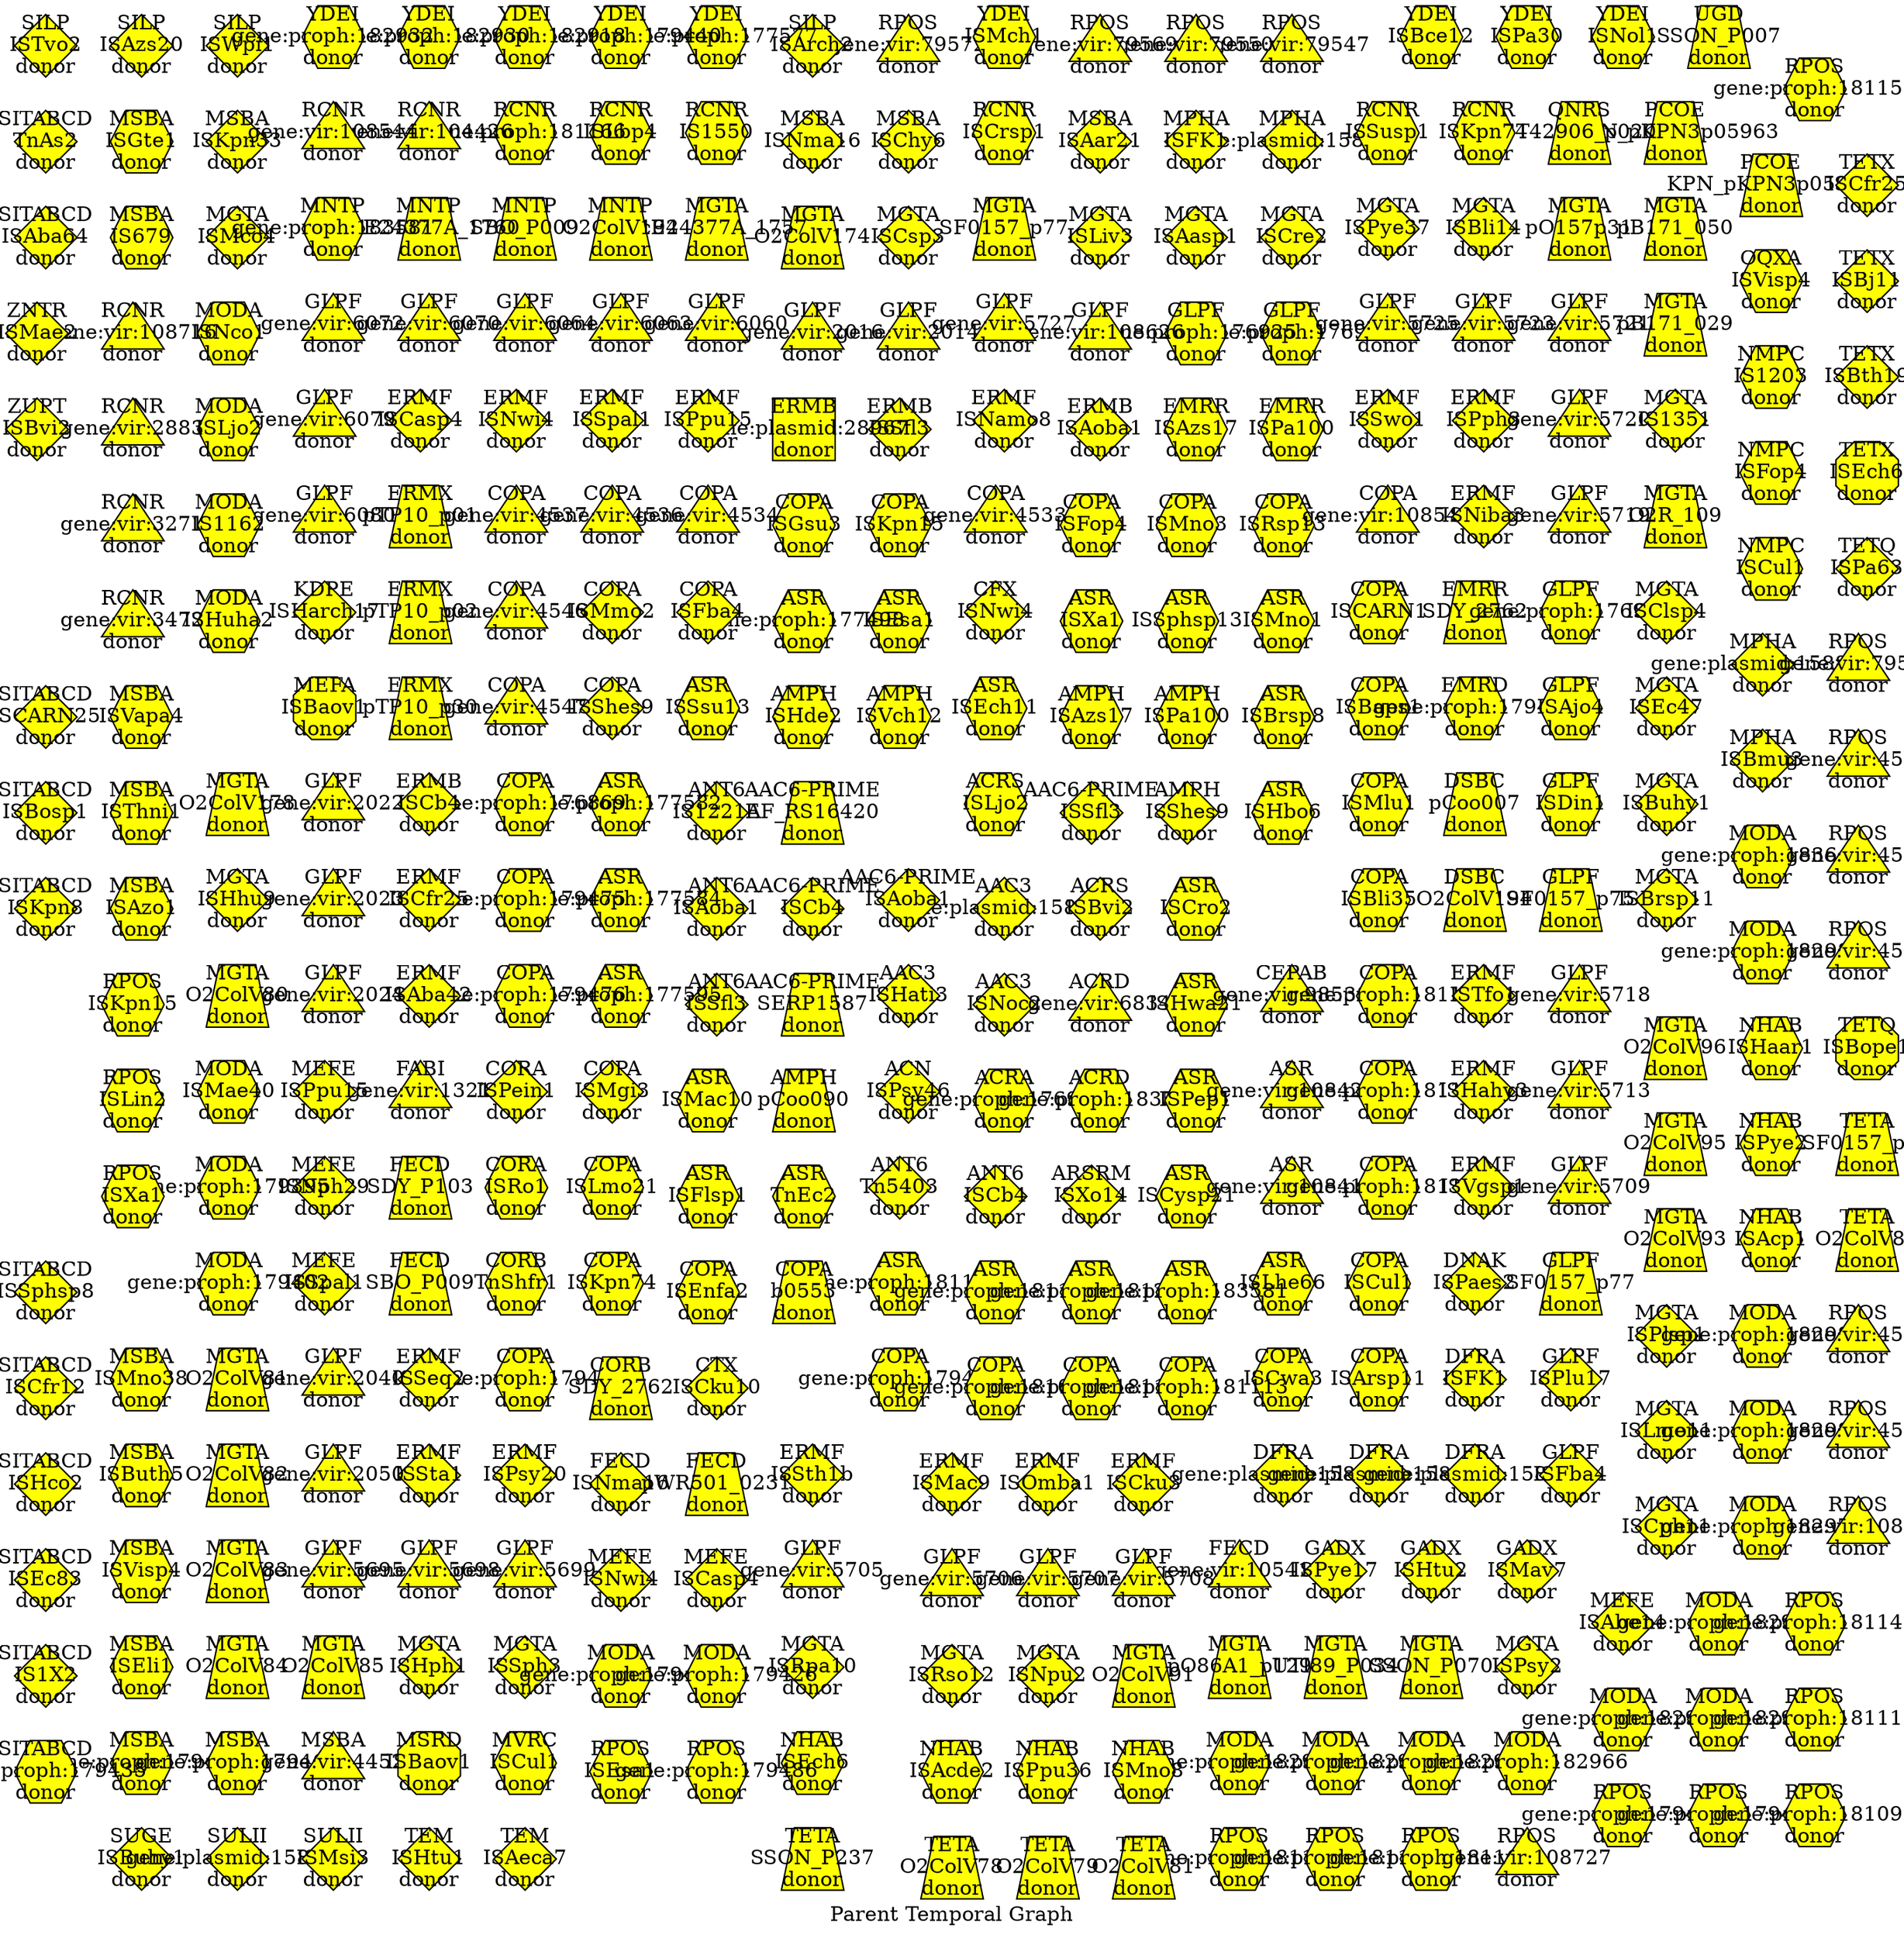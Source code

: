 digraph ParentTemporalGraph {
  rankdir=LR;
  graph [nodesep=2.0, ranksep=2.0, overlap=false];
  edge [splines=true, minlen=2, arrowsize=0.6, penwidth=2];
  label="Parent Temporal Graph";
  layout=sfdp;
  node [style=filled];
  "Parent_1" [label="AAC3
ISHati3
donor", shape=diamond, fixedsize=true, width=0.6, height=0.6, fillcolor="yellow"];
  "Parent_2" [label="AAC3
ISNoc2
donor", shape=diamond, fixedsize=true, width=0.6, height=0.6, fillcolor="yellow"];
  "Parent_3" [label="AAC3
gene:plasmid:158830
donor", shape=diamond, fixedsize=true, width=0.6, height=0.6, fillcolor="yellow"];
  "Parent_4" [label="AAC6-PRIME
ISAoba1
donor", shape=diamond, fixedsize=true, width=0.6, height=0.6, fillcolor="yellow"];
  "Parent_5" [label="AAC6-PRIME
ISSfl3
donor", shape=diamond, fixedsize=true, width=0.6, height=0.6, fillcolor="yellow"];
  "Parent_6" [label="AAC6-PRIME
EF_RS16420
donor", shape=trapezium, fixedsize=true, width=0.6, height=0.6, fillcolor="yellow"];
  "Parent_7" [label="AAC6-PRIME
ISCb4
donor", shape=diamond, fixedsize=true, width=0.6, height=0.6, fillcolor="yellow"];
  "Parent_8" [label="AAC6-PRIME
SERP1587
donor", shape=trapezium, fixedsize=true, width=0.6, height=0.6, fillcolor="yellow"];
  "Parent_9" [label="ACN
ISPsy46
donor", shape=diamond, fixedsize=true, width=0.6, height=0.6, fillcolor="yellow"];
  "Parent_10" [label="ACRA
gene:proph:176924
donor", shape=hexagon, fixedsize=true, width=0.6, height=0.6, fillcolor="yellow"];
  "Parent_11" [label="ACRD
gene:proph:183597
donor", shape=hexagon, fixedsize=true, width=0.6, height=0.6, fillcolor="yellow"];
  "Parent_12" [label="ACRD
gene:vir:6834
donor", shape=triangle, fixedsize=true, width=0.6, height=0.6, fillcolor="yellow"];
  "Parent_13" [label="ACRS
ISBvi2
donor", shape=diamond, fixedsize=true, width=0.6, height=0.6, fillcolor="yellow"];
  "Parent_14" [label="ACRS
ISLjo2
donor", shape=hexagon, fixedsize=true, width=0.6, height=0.6, fillcolor="yellow"];
  "Parent_15" [label="AMPH
pCoo090
donor", shape=trapezium, fixedsize=true, width=0.6, height=0.6, fillcolor="yellow"];
  "Parent_16" [label="AMPH
ISShes9
donor", shape=diamond, fixedsize=true, width=0.6, height=0.6, fillcolor="yellow"];
  "Parent_17" [label="AMPH
ISPa100
donor", shape=hexagon, fixedsize=true, width=0.6, height=0.6, fillcolor="yellow"];
  "Parent_18" [label="AMPH
ISAzs17
donor", shape=hexagon, fixedsize=true, width=0.6, height=0.6, fillcolor="yellow"];
  "Parent_19" [label="AMPH
ISVch12
donor", shape=hexagon, fixedsize=true, width=0.6, height=0.6, fillcolor="yellow"];
  "Parent_20" [label="AMPH
ISHde2
donor", shape=hexagon, fixedsize=true, width=0.6, height=0.6, fillcolor="yellow"];
  "Parent_21" [label="ANT6
IS1221A
donor", shape=diamond, fixedsize=true, width=0.6, height=0.6, fillcolor="yellow"];
  "Parent_22" [label="ANT6
ISAoba1
donor", shape=diamond, fixedsize=true, width=0.6, height=0.6, fillcolor="yellow"];
  "Parent_23" [label="ANT6
ISSfl3
donor", shape=diamond, fixedsize=true, width=0.6, height=0.6, fillcolor="yellow"];
  "Parent_24" [label="ANT6
Tn5403
donor", shape=diamond, fixedsize=true, width=0.6, height=0.6, fillcolor="yellow"];
  "Parent_25" [label="ANT6
ISCb4
donor", shape=diamond, fixedsize=true, width=0.6, height=0.6, fillcolor="yellow"];
  "Parent_26" [label="ARSRM
ISXo14
donor", shape=diamond, fixedsize=true, width=0.6, height=0.6, fillcolor="yellow"];
  "Parent_27" [label="ASR
ISCysp21
donor", shape=hexagon, fixedsize=true, width=0.6, height=0.6, fillcolor="yellow"];
  "Parent_28" [label="ASR
ISPep1
donor", shape=hexagon, fixedsize=true, width=0.6, height=0.6, fillcolor="yellow"];
  "Parent_29" [label="ASR
ISHwa21
donor", shape=hexagon, fixedsize=true, width=0.6, height=0.6, fillcolor="yellow"];
  "Parent_30" [label="ASR
ISCro2
donor", shape=hexagon, fixedsize=true, width=0.6, height=0.6, fillcolor="yellow"];
  "Parent_31" [label="ASR
ISEch11
donor", shape=hexagon, fixedsize=true, width=0.6, height=0.6, fillcolor="yellow"];
  "Parent_32" [label="ASR
ISSsu13
donor", shape=hexagon, fixedsize=true, width=0.6, height=0.6, fillcolor="yellow"];
  "Parent_33" [label="ASR
ISMac10
donor", shape=hexagon, fixedsize=true, width=0.6, height=0.6, fillcolor="yellow"];
  "Parent_34" [label="ASR
ISFlsp1
donor", shape=hexagon, fixedsize=true, width=0.6, height=0.6, fillcolor="yellow"];
  "Parent_35" [label="ASR
TnEc2
donor", shape=hexagon, fixedsize=true, width=0.6, height=0.6, fillcolor="yellow"];
  "Parent_36" [label="ASR
ISLhe66
donor", shape=hexagon, fixedsize=true, width=0.6, height=0.6, fillcolor="yellow"];
  "Parent_37" [label="ASR
ISHbo6
donor", shape=hexagon, fixedsize=true, width=0.6, height=0.6, fillcolor="yellow"];
  "Parent_38" [label="ASR
ISBrsp8
donor", shape=hexagon, fixedsize=true, width=0.6, height=0.6, fillcolor="yellow"];
  "Parent_39" [label="ASR
ISMno1
donor", shape=hexagon, fixedsize=true, width=0.6, height=0.6, fillcolor="yellow"];
  "Parent_40" [label="ASR
ISSphsp13
donor", shape=hexagon, fixedsize=true, width=0.6, height=0.6, fillcolor="yellow"];
  "Parent_41" [label="ASR
ISXa1
donor", shape=hexagon, fixedsize=true, width=0.6, height=0.6, fillcolor="yellow"];
  "Parent_42" [label="ASR
ISEsa1
donor", shape=hexagon, fixedsize=true, width=0.6, height=0.6, fillcolor="yellow"];
  "Parent_43" [label="ASR
gene:proph:177498
donor", shape=hexagon, fixedsize=true, width=0.6, height=0.6, fillcolor="yellow"];
  "Parent_44" [label="ASR
gene:proph:177582
donor", shape=hexagon, fixedsize=true, width=0.6, height=0.6, fillcolor="yellow"];
  "Parent_45" [label="ASR
gene:proph:177584
donor", shape=hexagon, fixedsize=true, width=0.6, height=0.6, fillcolor="yellow"];
  "Parent_46" [label="ASR
gene:proph:177595
donor", shape=hexagon, fixedsize=true, width=0.6, height=0.6, fillcolor="yellow"];
  "Parent_47" [label="ASR
gene:proph:181127
donor", shape=hexagon, fixedsize=true, width=0.6, height=0.6, fillcolor="yellow"];
  "Parent_48" [label="ASR
gene:proph:181129
donor", shape=hexagon, fixedsize=true, width=0.6, height=0.6, fillcolor="yellow"];
  "Parent_49" [label="ASR
gene:proph:181266
donor", shape=hexagon, fixedsize=true, width=0.6, height=0.6, fillcolor="yellow"];
  "Parent_50" [label="ASR
gene:proph:183581
donor", shape=hexagon, fixedsize=true, width=0.6, height=0.6, fillcolor="yellow"];
  "Parent_51" [label="ASR
gene:vir:108417
donor", shape=triangle, fixedsize=true, width=0.6, height=0.6, fillcolor="yellow"];
  "Parent_52" [label="ASR
gene:vir:108421
donor", shape=triangle, fixedsize=true, width=0.6, height=0.6, fillcolor="yellow"];
  "Parent_53" [label="CEPAB
gene:vir:98538
donor", shape=triangle, fixedsize=true, width=0.6, height=0.6, fillcolor="yellow"];
  "Parent_54" [label="CFX
ISNwi4
donor", shape=diamond, fixedsize=true, width=0.6, height=0.6, fillcolor="yellow"];
  "Parent_55" [label="COPA
ISFba4
donor", shape=diamond, fixedsize=true, width=0.6, height=0.6, fillcolor="yellow"];
  "Parent_56" [label="COPA
ISMmo2
donor", shape=diamond, fixedsize=true, width=0.6, height=0.6, fillcolor="yellow"];
  "Parent_57" [label="COPA
ISShes9
donor", shape=diamond, fixedsize=true, width=0.6, height=0.6, fillcolor="yellow"];
  "Parent_58" [label="COPA
ISMgi3
donor", shape=diamond, fixedsize=true, width=0.6, height=0.6, fillcolor="yellow"];
  "Parent_59" [label="COPA
ISLmo21
donor", shape=hexagon, fixedsize=true, width=0.6, height=0.6, fillcolor="yellow"];
  "Parent_60" [label="COPA
ISKpn74
donor", shape=hexagon, fixedsize=true, width=0.6, height=0.6, fillcolor="yellow"];
  "Parent_61" [label="COPA
ISEnfa2
donor", shape=hexagon, fixedsize=true, width=0.6, height=0.6, fillcolor="yellow"];
  "Parent_62" [label="COPA
b0553
donor", shape=trapezium, fixedsize=true, width=0.6, height=0.6, fillcolor="yellow"];
  "Parent_63" [label="COPA
ISCwa3
donor", shape=hexagon, fixedsize=true, width=0.6, height=0.6, fillcolor="yellow"];
  "Parent_64" [label="COPA
ISArsp11
donor", shape=hexagon, fixedsize=true, width=0.6, height=0.6, fillcolor="yellow"];
  "Parent_65" [label="COPA
ISCul1
donor", shape=hexagon, fixedsize=true, width=0.6, height=0.6, fillcolor="yellow"];
  "Parent_66" [label="COPA
ISBli35
donor", shape=hexagon, fixedsize=true, width=0.6, height=0.6, fillcolor="yellow"];
  "Parent_67" [label="COPA
ISMlu1
donor", shape=hexagon, fixedsize=true, width=0.6, height=0.6, fillcolor="yellow"];
  "Parent_68" [label="COPA
ISBaps1
donor", shape=hexagon, fixedsize=true, width=0.6, height=0.6, fillcolor="yellow"];
  "Parent_69" [label="COPA
ISCARN1
donor", shape=hexagon, fixedsize=true, width=0.6, height=0.6, fillcolor="yellow"];
  "Parent_70" [label="COPA
ISRsp13
donor", shape=hexagon, fixedsize=true, width=0.6, height=0.6, fillcolor="yellow"];
  "Parent_71" [label="COPA
ISMno3
donor", shape=hexagon, fixedsize=true, width=0.6, height=0.6, fillcolor="yellow"];
  "Parent_72" [label="COPA
ISFop4
donor", shape=hexagon, fixedsize=true, width=0.6, height=0.6, fillcolor="yellow"];
  "Parent_73" [label="COPA
ISKpn15
donor", shape=hexagon, fixedsize=true, width=0.6, height=0.6, fillcolor="yellow"];
  "Parent_74" [label="COPA
ISGsu3
donor", shape=hexagon, fixedsize=true, width=0.6, height=0.6, fillcolor="yellow"];
  "Parent_75" [label="COPA
gene:proph:176869
donor", shape=hexagon, fixedsize=true, width=0.6, height=0.6, fillcolor="yellow"];
  "Parent_76" [label="COPA
gene:proph:179475
donor", shape=hexagon, fixedsize=true, width=0.6, height=0.6, fillcolor="yellow"];
  "Parent_77" [label="COPA
gene:proph:179476
donor", shape=hexagon, fixedsize=true, width=0.6, height=0.6, fillcolor="yellow"];
  "Parent_78" [label="COPA
gene:proph:179478
donor", shape=hexagon, fixedsize=true, width=0.6, height=0.6, fillcolor="yellow"];
  "Parent_79" [label="COPA
gene:proph:179486
donor", shape=hexagon, fixedsize=true, width=0.6, height=0.6, fillcolor="yellow"];
  "Parent_80" [label="COPA
gene:proph:181087
donor", shape=hexagon, fixedsize=true, width=0.6, height=0.6, fillcolor="yellow"];
  "Parent_81" [label="COPA
gene:proph:181111
donor", shape=hexagon, fixedsize=true, width=0.6, height=0.6, fillcolor="yellow"];
  "Parent_82" [label="COPA
gene:proph:181113
donor", shape=hexagon, fixedsize=true, width=0.6, height=0.6, fillcolor="yellow"];
  "Parent_83" [label="COPA
gene:proph:181127
donor", shape=hexagon, fixedsize=true, width=0.6, height=0.6, fillcolor="yellow"];
  "Parent_84" [label="COPA
gene:proph:181161
donor", shape=hexagon, fixedsize=true, width=0.6, height=0.6, fillcolor="yellow"];
  "Parent_85" [label="COPA
gene:proph:181172
donor", shape=hexagon, fixedsize=true, width=0.6, height=0.6, fillcolor="yellow"];
  "Parent_86" [label="COPA
gene:vir:108544
donor", shape=triangle, fixedsize=true, width=0.6, height=0.6, fillcolor="yellow"];
  "Parent_87" [label="COPA
gene:vir:4533
donor", shape=triangle, fixedsize=true, width=0.6, height=0.6, fillcolor="yellow"];
  "Parent_88" [label="COPA
gene:vir:4534
donor", shape=triangle, fixedsize=true, width=0.6, height=0.6, fillcolor="yellow"];
  "Parent_89" [label="COPA
gene:vir:4536
donor", shape=triangle, fixedsize=true, width=0.6, height=0.6, fillcolor="yellow"];
  "Parent_90" [label="COPA
gene:vir:4537
donor", shape=triangle, fixedsize=true, width=0.6, height=0.6, fillcolor="yellow"];
  "Parent_91" [label="COPA
gene:vir:4546
donor", shape=triangle, fixedsize=true, width=0.6, height=0.6, fillcolor="yellow"];
  "Parent_92" [label="COPA
gene:vir:4547
donor", shape=triangle, fixedsize=true, width=0.6, height=0.6, fillcolor="yellow"];
  "Parent_93" [label="CORA
ISPein1
donor", shape=diamond, fixedsize=true, width=0.6, height=0.6, fillcolor="yellow"];
  "Parent_94" [label="CORA
ISRo1
donor", shape=hexagon, fixedsize=true, width=0.6, height=0.6, fillcolor="yellow"];
  "Parent_95" [label="CORB
TnShfr1
donor", shape=hexagon, fixedsize=true, width=0.6, height=0.6, fillcolor="yellow"];
  "Parent_96" [label="CORB
SDY_2762
donor", shape=trapezium, fixedsize=true, width=0.6, height=0.6, fillcolor="yellow"];
  "Parent_97" [label="CTX
ISCku10
donor", shape=diamond, fixedsize=true, width=0.6, height=0.6, fillcolor="yellow"];
  "Parent_98" [label="DFRA
gene:plasmid:158823
donor", shape=diamond, fixedsize=true, width=0.6, height=0.6, fillcolor="yellow"];
  "Parent_99" [label="DFRA
gene:plasmid:158836
donor", shape=diamond, fixedsize=true, width=0.6, height=0.6, fillcolor="yellow"];
  "Parent_100" [label="DFRA
gene:plasmid:158907
donor", shape=diamond, fixedsize=true, width=0.6, height=0.6, fillcolor="yellow"];
  "Parent_101" [label="DFRA
ISFK1
donor", shape=diamond, fixedsize=true, width=0.6, height=0.6, fillcolor="yellow"];
  "Parent_102" [label="DNAK
ISPaes2
donor", shape=diamond, fixedsize=true, width=0.6, height=0.6, fillcolor="yellow"];
  "Parent_103" [label="DSBC
O2ColV194
donor", shape=trapezium, fixedsize=true, width=0.6, height=0.6, fillcolor="yellow"];
  "Parent_104" [label="DSBC
pCoo007
donor", shape=trapezium, fixedsize=true, width=0.6, height=0.6, fillcolor="yellow"];
  "Parent_105" [label="EMRD
gene:proph:179438
donor", shape=hexagon, fixedsize=true, width=0.6, height=0.6, fillcolor="yellow"];
  "Parent_106" [label="EMRR
SDY_2762
donor", shape=trapezium, fixedsize=true, width=0.6, height=0.6, fillcolor="yellow"];
  "Parent_107" [label="EMRR
ISPa100
donor", shape=hexagon, fixedsize=true, width=0.6, height=0.6, fillcolor="yellow"];
  "Parent_108" [label="EMRR
ISAzs17
donor", shape=hexagon, fixedsize=true, width=0.6, height=0.6, fillcolor="yellow"];
  "Parent_109" [label="ERMB
ISAoba1
donor", shape=diamond, fixedsize=true, width=0.6, height=0.6, fillcolor="yellow"];
  "Parent_110" [label="ERMB
ISSfl3
donor", shape=diamond, fixedsize=true, width=0.6, height=0.6, fillcolor="yellow"];
  "Parent_111" [label="ERMB
gene:plasmid:28967
donor", shape=box, fixedsize=true, width=0.6, height=0.6, fillcolor="yellow"];
  "Parent_112" [label="ERMB
ISCb4
donor", shape=diamond, fixedsize=true, width=0.6, height=0.6, fillcolor="yellow"];
  "Parent_113" [label="ERMF
ISCfr25
donor", shape=diamond, fixedsize=true, width=0.6, height=0.6, fillcolor="yellow"];
  "Parent_114" [label="ERMF
ISAba42
donor", shape=diamond, fixedsize=true, width=0.6, height=0.6, fillcolor="yellow"];
  "Parent_115" [label="ERMF
ISSeq2
donor", shape=diamond, fixedsize=true, width=0.6, height=0.6, fillcolor="yellow"];
  "Parent_116" [label="ERMF
ISSta1
donor", shape=diamond, fixedsize=true, width=0.6, height=0.6, fillcolor="yellow"];
  "Parent_117" [label="ERMF
ISPsy20
donor", shape=diamond, fixedsize=true, width=0.6, height=0.6, fillcolor="yellow"];
  "Parent_118" [label="ERMF
ISSth1b
donor", shape=diamond, fixedsize=true, width=0.6, height=0.6, fillcolor="yellow"];
  "Parent_119" [label="ERMF
ISMac9
donor", shape=diamond, fixedsize=true, width=0.6, height=0.6, fillcolor="yellow"];
  "Parent_120" [label="ERMF
ISOmba1
donor", shape=diamond, fixedsize=true, width=0.6, height=0.6, fillcolor="yellow"];
  "Parent_121" [label="ERMF
ISCku3
donor", shape=diamond, fixedsize=true, width=0.6, height=0.6, fillcolor="yellow"];
  "Parent_122" [label="ERMF
ISVgsp1
donor", shape=diamond, fixedsize=true, width=0.6, height=0.6, fillcolor="yellow"];
  "Parent_123" [label="ERMF
ISHahy3
donor", shape=diamond, fixedsize=true, width=0.6, height=0.6, fillcolor="yellow"];
  "Parent_124" [label="ERMF
ISTfo1
donor", shape=diamond, fixedsize=true, width=0.6, height=0.6, fillcolor="yellow"];
  "Parent_125" [label="ERMF
ISNiba3
donor", shape=diamond, fixedsize=true, width=0.6, height=0.6, fillcolor="yellow"];
  "Parent_126" [label="ERMF
ISPph3
donor", shape=diamond, fixedsize=true, width=0.6, height=0.6, fillcolor="yellow"];
  "Parent_127" [label="ERMF
ISSwo1
donor", shape=diamond, fixedsize=true, width=0.6, height=0.6, fillcolor="yellow"];
  "Parent_128" [label="ERMF
ISNamo8
donor", shape=diamond, fixedsize=true, width=0.6, height=0.6, fillcolor="yellow"];
  "Parent_129" [label="ERMF
ISPpu15
donor", shape=diamond, fixedsize=true, width=0.6, height=0.6, fillcolor="yellow"];
  "Parent_130" [label="ERMF
ISSpal1
donor", shape=diamond, fixedsize=true, width=0.6, height=0.6, fillcolor="yellow"];
  "Parent_131" [label="ERMF
ISNwi4
donor", shape=diamond, fixedsize=true, width=0.6, height=0.6, fillcolor="yellow"];
  "Parent_132" [label="ERMF
ISCasp4
donor", shape=diamond, fixedsize=true, width=0.6, height=0.6, fillcolor="yellow"];
  "Parent_133" [label="ERMX
pTP10_p01
donor", shape=trapezium, fixedsize=true, width=0.6, height=0.6, fillcolor="yellow"];
  "Parent_134" [label="ERMX
pTP10_p02
donor", shape=trapezium, fixedsize=true, width=0.6, height=0.6, fillcolor="yellow"];
  "Parent_135" [label="ERMX
pTP10_p30
donor", shape=trapezium, fixedsize=true, width=0.6, height=0.6, fillcolor="yellow"];
  "Parent_136" [label="FABI
gene:vir:1321
donor", shape=triangle, fixedsize=true, width=0.6, height=0.6, fillcolor="yellow"];
  "Parent_137" [label="FECD
SDY_P103
donor", shape=trapezium, fixedsize=true, width=0.6, height=0.6, fillcolor="yellow"];
  "Parent_138" [label="FECD
SBO_P009
donor", shape=trapezium, fixedsize=true, width=0.6, height=0.6, fillcolor="yellow"];
  "Parent_139" [label="FECD
ISNma16
donor", shape=diamond, fixedsize=true, width=0.6, height=0.6, fillcolor="yellow"];
  "Parent_140" [label="FECD
pWR501_0231
donor", shape=trapezium, fixedsize=true, width=0.6, height=0.6, fillcolor="yellow"];
  "Parent_141" [label="FECD
gene:vir:105410
donor", shape=triangle, fixedsize=true, width=0.6, height=0.6, fillcolor="yellow"];
  "Parent_142" [label="GADX
ISPye17
donor", shape=diamond, fixedsize=true, width=0.6, height=0.6, fillcolor="yellow"];
  "Parent_143" [label="GADX
ISHtu2
donor", shape=diamond, fixedsize=true, width=0.6, height=0.6, fillcolor="yellow"];
  "Parent_144" [label="GADX
ISMav7
donor", shape=diamond, fixedsize=true, width=0.6, height=0.6, fillcolor="yellow"];
  "Parent_145" [label="GLPF
ISFba4
donor", shape=diamond, fixedsize=true, width=0.6, height=0.6, fillcolor="yellow"];
  "Parent_146" [label="GLPF
ISPlu17
donor", shape=diamond, fixedsize=true, width=0.6, height=0.6, fillcolor="yellow"];
  "Parent_147" [label="GLPF
SF0157_p77
donor", shape=trapezium, fixedsize=true, width=0.6, height=0.6, fillcolor="yellow"];
  "Parent_148" [label="GLPF
SF0157_p75
donor", shape=trapezium, fixedsize=true, width=0.6, height=0.6, fillcolor="yellow"];
  "Parent_149" [label="GLPF
ISDin1
donor", shape=hexagon, fixedsize=true, width=0.6, height=0.6, fillcolor="yellow"];
  "Parent_150" [label="GLPF
ISAjo4
donor", shape=hexagon, fixedsize=true, width=0.6, height=0.6, fillcolor="yellow"];
  "Parent_151" [label="GLPF
gene:proph:176915
donor", shape=hexagon, fixedsize=true, width=0.6, height=0.6, fillcolor="yellow"];
  "Parent_152" [label="GLPF
gene:proph:176917
donor", shape=hexagon, fixedsize=true, width=0.6, height=0.6, fillcolor="yellow"];
  "Parent_153" [label="GLPF
gene:proph:176925
donor", shape=hexagon, fixedsize=true, width=0.6, height=0.6, fillcolor="yellow"];
  "Parent_154" [label="GLPF
gene:vir:108626
donor", shape=triangle, fixedsize=true, width=0.6, height=0.6, fillcolor="yellow"];
  "Parent_155" [label="GLPF
gene:vir:2014
donor", shape=triangle, fixedsize=true, width=0.6, height=0.6, fillcolor="yellow"];
  "Parent_156" [label="GLPF
gene:vir:2016
donor", shape=triangle, fixedsize=true, width=0.6, height=0.6, fillcolor="yellow"];
  "Parent_157" [label="GLPF
gene:vir:2022
donor", shape=triangle, fixedsize=true, width=0.6, height=0.6, fillcolor="yellow"];
  "Parent_158" [label="GLPF
gene:vir:2023
donor", shape=triangle, fixedsize=true, width=0.6, height=0.6, fillcolor="yellow"];
  "Parent_159" [label="GLPF
gene:vir:2024
donor", shape=triangle, fixedsize=true, width=0.6, height=0.6, fillcolor="yellow"];
  "Parent_160" [label="GLPF
gene:vir:2040
donor", shape=triangle, fixedsize=true, width=0.6, height=0.6, fillcolor="yellow"];
  "Parent_161" [label="GLPF
gene:vir:2050
donor", shape=triangle, fixedsize=true, width=0.6, height=0.6, fillcolor="yellow"];
  "Parent_162" [label="GLPF
gene:vir:5695
donor", shape=triangle, fixedsize=true, width=0.6, height=0.6, fillcolor="yellow"];
  "Parent_163" [label="GLPF
gene:vir:5698
donor", shape=triangle, fixedsize=true, width=0.6, height=0.6, fillcolor="yellow"];
  "Parent_164" [label="GLPF
gene:vir:5699
donor", shape=triangle, fixedsize=true, width=0.6, height=0.6, fillcolor="yellow"];
  "Parent_165" [label="GLPF
gene:vir:5705
donor", shape=triangle, fixedsize=true, width=0.6, height=0.6, fillcolor="yellow"];
  "Parent_166" [label="GLPF
gene:vir:5706
donor", shape=triangle, fixedsize=true, width=0.6, height=0.6, fillcolor="yellow"];
  "Parent_167" [label="GLPF
gene:vir:5707
donor", shape=triangle, fixedsize=true, width=0.6, height=0.6, fillcolor="yellow"];
  "Parent_168" [label="GLPF
gene:vir:5708
donor", shape=triangle, fixedsize=true, width=0.6, height=0.6, fillcolor="yellow"];
  "Parent_169" [label="GLPF
gene:vir:5709
donor", shape=triangle, fixedsize=true, width=0.6, height=0.6, fillcolor="yellow"];
  "Parent_170" [label="GLPF
gene:vir:5713
donor", shape=triangle, fixedsize=true, width=0.6, height=0.6, fillcolor="yellow"];
  "Parent_171" [label="GLPF
gene:vir:5718
donor", shape=triangle, fixedsize=true, width=0.6, height=0.6, fillcolor="yellow"];
  "Parent_172" [label="GLPF
gene:vir:5719
donor", shape=triangle, fixedsize=true, width=0.6, height=0.6, fillcolor="yellow"];
  "Parent_173" [label="GLPF
gene:vir:5720
donor", shape=triangle, fixedsize=true, width=0.6, height=0.6, fillcolor="yellow"];
  "Parent_174" [label="GLPF
gene:vir:5721
donor", shape=triangle, fixedsize=true, width=0.6, height=0.6, fillcolor="yellow"];
  "Parent_175" [label="GLPF
gene:vir:5723
donor", shape=triangle, fixedsize=true, width=0.6, height=0.6, fillcolor="yellow"];
  "Parent_176" [label="GLPF
gene:vir:5725
donor", shape=triangle, fixedsize=true, width=0.6, height=0.6, fillcolor="yellow"];
  "Parent_177" [label="GLPF
gene:vir:5727
donor", shape=triangle, fixedsize=true, width=0.6, height=0.6, fillcolor="yellow"];
  "Parent_178" [label="GLPF
gene:vir:6060
donor", shape=triangle, fixedsize=true, width=0.6, height=0.6, fillcolor="yellow"];
  "Parent_179" [label="GLPF
gene:vir:6063
donor", shape=triangle, fixedsize=true, width=0.6, height=0.6, fillcolor="yellow"];
  "Parent_180" [label="GLPF
gene:vir:6064
donor", shape=triangle, fixedsize=true, width=0.6, height=0.6, fillcolor="yellow"];
  "Parent_181" [label="GLPF
gene:vir:6070
donor", shape=triangle, fixedsize=true, width=0.6, height=0.6, fillcolor="yellow"];
  "Parent_182" [label="GLPF
gene:vir:6072
donor", shape=triangle, fixedsize=true, width=0.6, height=0.6, fillcolor="yellow"];
  "Parent_183" [label="GLPF
gene:vir:6079
donor", shape=triangle, fixedsize=true, width=0.6, height=0.6, fillcolor="yellow"];
  "Parent_184" [label="GLPF
gene:vir:6080
donor", shape=triangle, fixedsize=true, width=0.6, height=0.6, fillcolor="yellow"];
  "Parent_185" [label="KDPE
ISHarch17
donor", shape=diamond, fixedsize=true, width=0.6, height=0.6, fillcolor="yellow"];
  "Parent_186" [label="MEFA
ISBaov1
donor", shape=octagon, fixedsize=true, width=0.6, height=0.6, fillcolor="yellow"];
  "Parent_187" [label="MEFE
ISPpu15
donor", shape=diamond, fixedsize=true, width=0.6, height=0.6, fillcolor="yellow"];
  "Parent_188" [label="MEFE
ISNph29
donor", shape=diamond, fixedsize=true, width=0.6, height=0.6, fillcolor="yellow"];
  "Parent_189" [label="MEFE
ISSpal1
donor", shape=diamond, fixedsize=true, width=0.6, height=0.6, fillcolor="yellow"];
  "Parent_190" [label="MEFE
ISNwi4
donor", shape=diamond, fixedsize=true, width=0.6, height=0.6, fillcolor="yellow"];
  "Parent_191" [label="MEFE
ISCasp4
donor", shape=diamond, fixedsize=true, width=0.6, height=0.6, fillcolor="yellow"];
  "Parent_192" [label="MEFE
ISAbe14
donor", shape=diamond, fixedsize=true, width=0.6, height=0.6, fillcolor="yellow"];
  "Parent_193" [label="MGTA
pO86A1_p129
donor", shape=trapezium, fixedsize=true, width=0.6, height=0.6, fillcolor="yellow"];
  "Parent_194" [label="MGTA
UTI89_P034
donor", shape=trapezium, fixedsize=true, width=0.6, height=0.6, fillcolor="yellow"];
  "Parent_195" [label="MGTA
SSON_P070
donor", shape=trapezium, fixedsize=true, width=0.6, height=0.6, fillcolor="yellow"];
  "Parent_196" [label="MGTA
ISPsy2
donor", shape=diamond, fixedsize=true, width=0.6, height=0.6, fillcolor="yellow"];
  "Parent_197" [label="MGTA
ISCph11
donor", shape=diamond, fixedsize=true, width=0.6, height=0.6, fillcolor="yellow"];
  "Parent_198" [label="MGTA
ISLmo11
donor", shape=diamond, fixedsize=true, width=0.6, height=0.6, fillcolor="yellow"];
  "Parent_199" [label="MGTA
ISPlsp1
donor", shape=diamond, fixedsize=true, width=0.6, height=0.6, fillcolor="yellow"];
  "Parent_200" [label="MGTA
ISBrsp11
donor", shape=diamond, fixedsize=true, width=0.6, height=0.6, fillcolor="yellow"];
  "Parent_201" [label="MGTA
ISBuhy1
donor", shape=diamond, fixedsize=true, width=0.6, height=0.6, fillcolor="yellow"];
  "Parent_202" [label="MGTA
ISEc47
donor", shape=diamond, fixedsize=true, width=0.6, height=0.6, fillcolor="yellow"];
  "Parent_203" [label="MGTA
ISClsp4
donor", shape=diamond, fixedsize=true, width=0.6, height=0.6, fillcolor="yellow"];
  "Parent_204" [label="MGTA
ISCre2
donor", shape=diamond, fixedsize=true, width=0.6, height=0.6, fillcolor="yellow"];
  "Parent_205" [label="MGTA
ISAasp1
donor", shape=diamond, fixedsize=true, width=0.6, height=0.6, fillcolor="yellow"];
  "Parent_206" [label="MGTA
ISLiv3
donor", shape=diamond, fixedsize=true, width=0.6, height=0.6, fillcolor="yellow"];
  "Parent_207" [label="MGTA
ISCsp3
donor", shape=diamond, fixedsize=true, width=0.6, height=0.6, fillcolor="yellow"];
  "Parent_208" [label="MGTA
O2ColV174
donor", shape=trapezium, fixedsize=true, width=0.6, height=0.6, fillcolor="yellow"];
  "Parent_209" [label="MGTA
ISMco4
donor", shape=diamond, fixedsize=true, width=0.6, height=0.6, fillcolor="yellow"];
  "Parent_210" [label="MGTA
O2ColV178
donor", shape=trapezium, fixedsize=true, width=0.6, height=0.6, fillcolor="yellow"];
  "Parent_211" [label="MGTA
ISHhu9
donor", shape=diamond, fixedsize=true, width=0.6, height=0.6, fillcolor="yellow"];
  "Parent_212" [label="MGTA
O2ColV80
donor", shape=trapezium, fixedsize=true, width=0.6, height=0.6, fillcolor="yellow"];
  "Parent_213" [label="MGTA
O2ColV81
donor", shape=trapezium, fixedsize=true, width=0.6, height=0.6, fillcolor="yellow"];
  "Parent_214" [label="MGTA
O2ColV82
donor", shape=trapezium, fixedsize=true, width=0.6, height=0.6, fillcolor="yellow"];
  "Parent_215" [label="MGTA
O2ColV83
donor", shape=trapezium, fixedsize=true, width=0.6, height=0.6, fillcolor="yellow"];
  "Parent_216" [label="MGTA
O2ColV84
donor", shape=trapezium, fixedsize=true, width=0.6, height=0.6, fillcolor="yellow"];
  "Parent_217" [label="MGTA
O2ColV85
donor", shape=trapezium, fixedsize=true, width=0.6, height=0.6, fillcolor="yellow"];
  "Parent_218" [label="MGTA
ISHph1
donor", shape=diamond, fixedsize=true, width=0.6, height=0.6, fillcolor="yellow"];
  "Parent_219" [label="MGTA
ISSph3
donor", shape=diamond, fixedsize=true, width=0.6, height=0.6, fillcolor="yellow"];
  "Parent_220" [label="MGTA
ISRpa10
donor", shape=diamond, fixedsize=true, width=0.6, height=0.6, fillcolor="yellow"];
  "Parent_221" [label="MGTA
ISRso12
donor", shape=diamond, fixedsize=true, width=0.6, height=0.6, fillcolor="yellow"];
  "Parent_222" [label="MGTA
ISNpu2
donor", shape=diamond, fixedsize=true, width=0.6, height=0.6, fillcolor="yellow"];
  "Parent_223" [label="MGTA
O2ColV91
donor", shape=trapezium, fixedsize=true, width=0.6, height=0.6, fillcolor="yellow"];
  "Parent_224" [label="MGTA
O2ColV93
donor", shape=trapezium, fixedsize=true, width=0.6, height=0.6, fillcolor="yellow"];
  "Parent_225" [label="MGTA
O2ColV95
donor", shape=trapezium, fixedsize=true, width=0.6, height=0.6, fillcolor="yellow"];
  "Parent_226" [label="MGTA
O2ColV96
donor", shape=trapezium, fixedsize=true, width=0.6, height=0.6, fillcolor="yellow"];
  "Parent_227" [label="MGTA
O2R_109
donor", shape=trapezium, fixedsize=true, width=0.6, height=0.6, fillcolor="yellow"];
  "Parent_228" [label="MGTA
IS1351
donor", shape=diamond, fixedsize=true, width=0.6, height=0.6, fillcolor="yellow"];
  "Parent_229" [label="MGTA
pB171_029
donor", shape=trapezium, fixedsize=true, width=0.6, height=0.6, fillcolor="yellow"];
  "Parent_230" [label="MGTA
pB171_050
donor", shape=trapezium, fixedsize=true, width=0.6, height=0.6, fillcolor="yellow"];
  "Parent_231" [label="MGTA
pO157p31
donor", shape=trapezium, fixedsize=true, width=0.6, height=0.6, fillcolor="yellow"];
  "Parent_232" [label="MGTA
ISBli14
donor", shape=diamond, fixedsize=true, width=0.6, height=0.6, fillcolor="yellow"];
  "Parent_233" [label="MGTA
ISPye37
donor", shape=diamond, fixedsize=true, width=0.6, height=0.6, fillcolor="yellow"];
  "Parent_234" [label="MGTA
SF0157_p77
donor", shape=trapezium, fixedsize=true, width=0.6, height=0.6, fillcolor="yellow"];
  "Parent_235" [label="MGTA
EcE24377A_1757
donor", shape=trapezium, fixedsize=true, width=0.6, height=0.6, fillcolor="yellow"];
  "Parent_236" [label="MNTP
O2ColV194
donor", shape=trapezium, fixedsize=true, width=0.6, height=0.6, fillcolor="yellow"];
  "Parent_237" [label="MNTP
SBO_P009
donor", shape=trapezium, fixedsize=true, width=0.6, height=0.6, fillcolor="yellow"];
  "Parent_238" [label="MNTP
EcE24377A_1760
donor", shape=trapezium, fixedsize=true, width=0.6, height=0.6, fillcolor="yellow"];
  "Parent_239" [label="MNTP
gene:proph:183581
donor", shape=hexagon, fixedsize=true, width=0.6, height=0.6, fillcolor="yellow"];
  "Parent_240" [label="MODA
ISNco1
donor", shape=hexagon, fixedsize=true, width=0.6, height=0.6, fillcolor="yellow"];
  "Parent_241" [label="MODA
ISLjo2
donor", shape=hexagon, fixedsize=true, width=0.6, height=0.6, fillcolor="yellow"];
  "Parent_242" [label="MODA
IS1162
donor", shape=hexagon, fixedsize=true, width=0.6, height=0.6, fillcolor="yellow"];
  "Parent_243" [label="MODA
ISHuha2
donor", shape=hexagon, fixedsize=true, width=0.6, height=0.6, fillcolor="yellow"];
  "Parent_244" [label="MODA
ISMae40
donor", shape=hexagon, fixedsize=true, width=0.6, height=0.6, fillcolor="yellow"];
  "Parent_245" [label="MODA
gene:proph:179395
donor", shape=hexagon, fixedsize=true, width=0.6, height=0.6, fillcolor="yellow"];
  "Parent_246" [label="MODA
gene:proph:179402
donor", shape=hexagon, fixedsize=true, width=0.6, height=0.6, fillcolor="yellow"];
  "Parent_247" [label="MODA
gene:proph:179418
donor", shape=hexagon, fixedsize=true, width=0.6, height=0.6, fillcolor="yellow"];
  "Parent_248" [label="MODA
gene:proph:179426
donor", shape=hexagon, fixedsize=true, width=0.6, height=0.6, fillcolor="yellow"];
  "Parent_249" [label="MODA
gene:proph:182948
donor", shape=hexagon, fixedsize=true, width=0.6, height=0.6, fillcolor="yellow"];
  "Parent_250" [label="MODA
gene:proph:182949
donor", shape=hexagon, fixedsize=true, width=0.6, height=0.6, fillcolor="yellow"];
  "Parent_251" [label="MODA
gene:proph:182951
donor", shape=hexagon, fixedsize=true, width=0.6, height=0.6, fillcolor="yellow"];
  "Parent_252" [label="MODA
gene:proph:182958
donor", shape=hexagon, fixedsize=true, width=0.6, height=0.6, fillcolor="yellow"];
  "Parent_253" [label="MODA
gene:proph:182959
donor", shape=hexagon, fixedsize=true, width=0.6, height=0.6, fillcolor="yellow"];
  "Parent_254" [label="MODA
gene:proph:182965
donor", shape=hexagon, fixedsize=true, width=0.6, height=0.6, fillcolor="yellow"];
  "Parent_255" [label="MODA
gene:proph:182966
donor", shape=hexagon, fixedsize=true, width=0.6, height=0.6, fillcolor="yellow"];
  "Parent_256" [label="MODA
gene:proph:182975
donor", shape=hexagon, fixedsize=true, width=0.6, height=0.6, fillcolor="yellow"];
  "Parent_257" [label="MODA
gene:proph:182980
donor", shape=hexagon, fixedsize=true, width=0.6, height=0.6, fillcolor="yellow"];
  "Parent_258" [label="MODA
gene:proph:182981
donor", shape=hexagon, fixedsize=true, width=0.6, height=0.6, fillcolor="yellow"];
  "Parent_259" [label="MODA
gene:proph:182982
donor", shape=hexagon, fixedsize=true, width=0.6, height=0.6, fillcolor="yellow"];
  "Parent_260" [label="MODA
gene:proph:183644
donor", shape=hexagon, fixedsize=true, width=0.6, height=0.6, fillcolor="yellow"];
  "Parent_261" [label="MPHA
ISBmu3
donor", shape=diamond, fixedsize=true, width=0.6, height=0.6, fillcolor="yellow"];
  "Parent_262" [label="MPHA
gene:plasmid:158838
donor", shape=diamond, fixedsize=true, width=0.6, height=0.6, fillcolor="yellow"];
  "Parent_263" [label="MPHA
gene:plasmid:158860
donor", shape=diamond, fixedsize=true, width=0.6, height=0.6, fillcolor="yellow"];
  "Parent_264" [label="MPHA
ISFK1
donor", shape=diamond, fixedsize=true, width=0.6, height=0.6, fillcolor="yellow"];
  "Parent_265" [label="MSBA
ISAar21
donor", shape=diamond, fixedsize=true, width=0.6, height=0.6, fillcolor="yellow"];
  "Parent_266" [label="MSBA
ISChy6
donor", shape=diamond, fixedsize=true, width=0.6, height=0.6, fillcolor="yellow"];
  "Parent_267" [label="MSBA
ISNma16
donor", shape=diamond, fixedsize=true, width=0.6, height=0.6, fillcolor="yellow"];
  "Parent_268" [label="MSBA
ISKpn33
donor", shape=diamond, fixedsize=true, width=0.6, height=0.6, fillcolor="yellow"];
  "Parent_269" [label="MSBA
ISGte1
donor", shape=hexagon, fixedsize=true, width=0.6, height=0.6, fillcolor="yellow"];
  "Parent_270" [label="MSBA
IS679
donor", shape=hexagon, fixedsize=true, width=0.6, height=0.6, fillcolor="yellow"];
  "Parent_271" [label="MSBA
ISVapa4
donor", shape=hexagon, fixedsize=true, width=0.6, height=0.6, fillcolor="yellow"];
  "Parent_272" [label="MSBA
ISThni1
donor", shape=hexagon, fixedsize=true, width=0.6, height=0.6, fillcolor="yellow"];
  "Parent_273" [label="MSBA
ISAzo1
donor", shape=hexagon, fixedsize=true, width=0.6, height=0.6, fillcolor="yellow"];
  "Parent_274" [label="MSBA
ISMno38
donor", shape=hexagon, fixedsize=true, width=0.6, height=0.6, fillcolor="yellow"];
  "Parent_275" [label="MSBA
ISButh5
donor", shape=hexagon, fixedsize=true, width=0.6, height=0.6, fillcolor="yellow"];
  "Parent_276" [label="MSBA
ISVisp4
donor", shape=hexagon, fixedsize=true, width=0.6, height=0.6, fillcolor="yellow"];
  "Parent_277" [label="MSBA
ISEli1
donor", shape=hexagon, fixedsize=true, width=0.6, height=0.6, fillcolor="yellow"];
  "Parent_278" [label="MSBA
gene:proph:179438
donor", shape=hexagon, fixedsize=true, width=0.6, height=0.6, fillcolor="yellow"];
  "Parent_279" [label="MSBA
gene:proph:179464
donor", shape=hexagon, fixedsize=true, width=0.6, height=0.6, fillcolor="yellow"];
  "Parent_280" [label="MSBA
gene:vir:4452
donor", shape=triangle, fixedsize=true, width=0.6, height=0.6, fillcolor="yellow"];
  "Parent_281" [label="MSRD
ISBaov1
donor", shape=octagon, fixedsize=true, width=0.6, height=0.6, fillcolor="yellow"];
  "Parent_282" [label="MVRC
ISCul1
donor", shape=hexagon, fixedsize=true, width=0.6, height=0.6, fillcolor="yellow"];
  "Parent_283" [label="NHAB
ISEch6
donor", shape=hexagon, fixedsize=true, width=0.6, height=0.6, fillcolor="yellow"];
  "Parent_284" [label="NHAB
ISAcde2
donor", shape=hexagon, fixedsize=true, width=0.6, height=0.6, fillcolor="yellow"];
  "Parent_285" [label="NHAB
ISPpu36
donor", shape=hexagon, fixedsize=true, width=0.6, height=0.6, fillcolor="yellow"];
  "Parent_286" [label="NHAB
ISMno8
donor", shape=hexagon, fixedsize=true, width=0.6, height=0.6, fillcolor="yellow"];
  "Parent_287" [label="NHAB
ISAcp1
donor", shape=hexagon, fixedsize=true, width=0.6, height=0.6, fillcolor="yellow"];
  "Parent_288" [label="NHAB
ISPye2
donor", shape=hexagon, fixedsize=true, width=0.6, height=0.6, fillcolor="yellow"];
  "Parent_289" [label="NHAB
ISHaar1
donor", shape=hexagon, fixedsize=true, width=0.6, height=0.6, fillcolor="yellow"];
  "Parent_290" [label="NMPC
ISCul1
donor", shape=hexagon, fixedsize=true, width=0.6, height=0.6, fillcolor="yellow"];
  "Parent_291" [label="NMPC
ISFop4
donor", shape=hexagon, fixedsize=true, width=0.6, height=0.6, fillcolor="yellow"];
  "Parent_292" [label="NMPC
IS1203
donor", shape=hexagon, fixedsize=true, width=0.6, height=0.6, fillcolor="yellow"];
  "Parent_293" [label="OQXA
ISVisp4
donor", shape=hexagon, fixedsize=true, width=0.6, height=0.6, fillcolor="yellow"];
  "Parent_294" [label="PCOE
KPN_pKPN3p05955
donor", shape=trapezium, fixedsize=true, width=0.6, height=0.6, fillcolor="yellow"];
  "Parent_295" [label="PCOE
KPN_pKPN3p05963
donor", shape=trapezium, fixedsize=true, width=0.6, height=0.6, fillcolor="yellow"];
  "Parent_296" [label="QNRS
ST42906_p020
donor", shape=trapezium, fixedsize=true, width=0.6, height=0.6, fillcolor="yellow"];
  "Parent_297" [label="RCNR
ISKpn74
donor", shape=hexagon, fixedsize=true, width=0.6, height=0.6, fillcolor="yellow"];
  "Parent_298" [label="RCNR
ISSusp1
donor", shape=hexagon, fixedsize=true, width=0.6, height=0.6, fillcolor="yellow"];
  "Parent_299" [label="RCNR
ISCrsp1
donor", shape=hexagon, fixedsize=true, width=0.6, height=0.6, fillcolor="yellow"];
  "Parent_300" [label="RCNR
IS1550
donor", shape=hexagon, fixedsize=true, width=0.6, height=0.6, fillcolor="yellow"];
  "Parent_301" [label="RCNR
ISLbp4
donor", shape=hexagon, fixedsize=true, width=0.6, height=0.6, fillcolor="yellow"];
  "Parent_302" [label="RCNR
gene:proph:181166
donor", shape=hexagon, fixedsize=true, width=0.6, height=0.6, fillcolor="yellow"];
  "Parent_303" [label="RCNR
gene:vir:104426
donor", shape=triangle, fixedsize=true, width=0.6, height=0.6, fillcolor="yellow"];
  "Parent_304" [label="RCNR
gene:vir:108544
donor", shape=triangle, fixedsize=true, width=0.6, height=0.6, fillcolor="yellow"];
  "Parent_305" [label="RCNR
gene:vir:108716
donor", shape=triangle, fixedsize=true, width=0.6, height=0.6, fillcolor="yellow"];
  "Parent_306" [label="RCNR
gene:vir:2883
donor", shape=triangle, fixedsize=true, width=0.6, height=0.6, fillcolor="yellow"];
  "Parent_307" [label="RCNR
gene:vir:3271
donor", shape=triangle, fixedsize=true, width=0.6, height=0.6, fillcolor="yellow"];
  "Parent_308" [label="RCNR
gene:vir:3472
donor", shape=triangle, fixedsize=true, width=0.6, height=0.6, fillcolor="yellow"];
  "Parent_309" [label="RPOS
ISKpn15
donor", shape=hexagon, fixedsize=true, width=0.6, height=0.6, fillcolor="yellow"];
  "Parent_310" [label="RPOS
ISLin2
donor", shape=hexagon, fixedsize=true, width=0.6, height=0.6, fillcolor="yellow"];
  "Parent_311" [label="RPOS
ISXa1
donor", shape=hexagon, fixedsize=true, width=0.6, height=0.6, fillcolor="yellow"];
  "Parent_312" [label="RPOS
ISEsa1
donor", shape=hexagon, fixedsize=true, width=0.6, height=0.6, fillcolor="yellow"];
  "Parent_313" [label="RPOS
gene:proph:179486
donor", shape=hexagon, fixedsize=true, width=0.6, height=0.6, fillcolor="yellow"];
  "Parent_314" [label="RPOS
gene:proph:179489
donor", shape=hexagon, fixedsize=true, width=0.6, height=0.6, fillcolor="yellow"];
  "Parent_315" [label="RPOS
gene:proph:179490
donor", shape=hexagon, fixedsize=true, width=0.6, height=0.6, fillcolor="yellow"];
  "Parent_316" [label="RPOS
gene:proph:181090
donor", shape=hexagon, fixedsize=true, width=0.6, height=0.6, fillcolor="yellow"];
  "Parent_317" [label="RPOS
gene:proph:181113
donor", shape=hexagon, fixedsize=true, width=0.6, height=0.6, fillcolor="yellow"];
  "Parent_318" [label="RPOS
gene:proph:181149
donor", shape=hexagon, fixedsize=true, width=0.6, height=0.6, fillcolor="yellow"];
  "Parent_319" [label="RPOS
gene:proph:181158
donor", shape=hexagon, fixedsize=true, width=0.6, height=0.6, fillcolor="yellow"];
  "Parent_320" [label="RPOS
gene:proph:181159
donor", shape=hexagon, fixedsize=true, width=0.6, height=0.6, fillcolor="yellow"];
  "Parent_321" [label="RPOS
gene:proph:181161
donor", shape=hexagon, fixedsize=true, width=0.6, height=0.6, fillcolor="yellow"];
  "Parent_322" [label="RPOS
gene:proph:181165
donor", shape=hexagon, fixedsize=true, width=0.6, height=0.6, fillcolor="yellow"];
  "Parent_323" [label="RPOS
gene:vir:108727
donor", shape=triangle, fixedsize=true, width=0.6, height=0.6, fillcolor="yellow"];
  "Parent_324" [label="RPOS
gene:vir:108728
donor", shape=triangle, fixedsize=true, width=0.6, height=0.6, fillcolor="yellow"];
  "Parent_325" [label="RPOS
gene:vir:4537
donor", shape=triangle, fixedsize=true, width=0.6, height=0.6, fillcolor="yellow"];
  "Parent_326" [label="RPOS
gene:vir:4542
donor", shape=triangle, fixedsize=true, width=0.6, height=0.6, fillcolor="yellow"];
  "Parent_327" [label="RPOS
gene:vir:4543
donor", shape=triangle, fixedsize=true, width=0.6, height=0.6, fillcolor="yellow"];
  "Parent_328" [label="RPOS
gene:vir:4544
donor", shape=triangle, fixedsize=true, width=0.6, height=0.6, fillcolor="yellow"];
  "Parent_329" [label="RPOS
gene:vir:4546
donor", shape=triangle, fixedsize=true, width=0.6, height=0.6, fillcolor="yellow"];
  "Parent_330" [label="RPOS
gene:vir:79545
donor", shape=triangle, fixedsize=true, width=0.6, height=0.6, fillcolor="yellow"];
  "Parent_331" [label="RPOS
gene:vir:79547
donor", shape=triangle, fixedsize=true, width=0.6, height=0.6, fillcolor="yellow"];
  "Parent_332" [label="RPOS
gene:vir:79550
donor", shape=triangle, fixedsize=true, width=0.6, height=0.6, fillcolor="yellow"];
  "Parent_333" [label="RPOS
gene:vir:79569
donor", shape=triangle, fixedsize=true, width=0.6, height=0.6, fillcolor="yellow"];
  "Parent_334" [label="RPOS
gene:vir:79572
donor", shape=triangle, fixedsize=true, width=0.6, height=0.6, fillcolor="yellow"];
  "Parent_335" [label="SILP
ISArch2
donor", shape=diamond, fixedsize=true, width=0.6, height=0.6, fillcolor="yellow"];
  "Parent_336" [label="SILP
ISWpi1
donor", shape=diamond, fixedsize=true, width=0.6, height=0.6, fillcolor="yellow"];
  "Parent_337" [label="SILP
ISAzs20
donor", shape=diamond, fixedsize=true, width=0.6, height=0.6, fillcolor="yellow"];
  "Parent_338" [label="SILP
ISTvo2
donor", shape=diamond, fixedsize=true, width=0.6, height=0.6, fillcolor="yellow"];
  "Parent_339" [label="SITABCD
TnAs2
donor", shape=diamond, fixedsize=true, width=0.6, height=0.6, fillcolor="yellow"];
  "Parent_340" [label="SITABCD
ISAba64
donor", shape=diamond, fixedsize=true, width=0.6, height=0.6, fillcolor="yellow"];
  "Parent_341" [label="SITABCD
ISCARN25
donor", shape=diamond, fixedsize=true, width=0.6, height=0.6, fillcolor="yellow"];
  "Parent_342" [label="SITABCD
ISBosp1
donor", shape=diamond, fixedsize=true, width=0.6, height=0.6, fillcolor="yellow"];
  "Parent_343" [label="SITABCD
ISKpn8
donor", shape=diamond, fixedsize=true, width=0.6, height=0.6, fillcolor="yellow"];
  "Parent_344" [label="SITABCD
ISSphsp8
donor", shape=diamond, fixedsize=true, width=0.6, height=0.6, fillcolor="yellow"];
  "Parent_345" [label="SITABCD
ISCfr12
donor", shape=diamond, fixedsize=true, width=0.6, height=0.6, fillcolor="yellow"];
  "Parent_346" [label="SITABCD
ISHco2
donor", shape=diamond, fixedsize=true, width=0.6, height=0.6, fillcolor="yellow"];
  "Parent_347" [label="SITABCD
ISEc83
donor", shape=diamond, fixedsize=true, width=0.6, height=0.6, fillcolor="yellow"];
  "Parent_348" [label="SITABCD
IS1X2
donor", shape=diamond, fixedsize=true, width=0.6, height=0.6, fillcolor="yellow"];
  "Parent_349" [label="SITABCD
gene:proph:179435
donor", shape=hexagon, fixedsize=true, width=0.6, height=0.6, fillcolor="yellow"];
  "Parent_350" [label="SUGE
ISBuhy1
donor", shape=diamond, fixedsize=true, width=0.6, height=0.6, fillcolor="yellow"];
  "Parent_351" [label="SULII
gene:plasmid:158916
donor", shape=diamond, fixedsize=true, width=0.6, height=0.6, fillcolor="yellow"];
  "Parent_352" [label="SULII
ISMsi3
donor", shape=diamond, fixedsize=true, width=0.6, height=0.6, fillcolor="yellow"];
  "Parent_353" [label="TEM
ISHtu1
donor", shape=diamond, fixedsize=true, width=0.6, height=0.6, fillcolor="yellow"];
  "Parent_354" [label="TEM
ISAeca7
donor", shape=diamond, fixedsize=true, width=0.6, height=0.6, fillcolor="yellow"];
  "Parent_355" [label="TETA
SSON_P237
donor", shape=trapezium, fixedsize=true, width=0.6, height=0.6, fillcolor="yellow"];
  "Parent_356" [label="TETA
O2ColV78
donor", shape=trapezium, fixedsize=true, width=0.6, height=0.6, fillcolor="yellow"];
  "Parent_357" [label="TETA
O2ColV79
donor", shape=trapezium, fixedsize=true, width=0.6, height=0.6, fillcolor="yellow"];
  "Parent_358" [label="TETA
O2ColV81
donor", shape=trapezium, fixedsize=true, width=0.6, height=0.6, fillcolor="yellow"];
  "Parent_359" [label="TETA
O2ColV82
donor", shape=trapezium, fixedsize=true, width=0.6, height=0.6, fillcolor="yellow"];
  "Parent_360" [label="TETA
SF0157_p76
donor", shape=trapezium, fixedsize=true, width=0.6, height=0.6, fillcolor="yellow"];
  "Parent_361" [label="TETQ
ISBope1
donor", shape=octagon, fixedsize=true, width=0.6, height=0.6, fillcolor="yellow"];
  "Parent_362" [label="TETQ
ISPa63
donor", shape=diamond, fixedsize=true, width=0.6, height=0.6, fillcolor="yellow"];
  "Parent_363" [label="TETX
ISEch6
donor", shape=octagon, fixedsize=true, width=0.6, height=0.6, fillcolor="yellow"];
  "Parent_364" [label="TETX
ISBth19
donor", shape=diamond, fixedsize=true, width=0.6, height=0.6, fillcolor="yellow"];
  "Parent_365" [label="TETX
ISBj11
donor", shape=diamond, fixedsize=true, width=0.6, height=0.6, fillcolor="yellow"];
  "Parent_366" [label="TETX
ISCfr25
donor", shape=diamond, fixedsize=true, width=0.6, height=0.6, fillcolor="yellow"];
  "Parent_367" [label="UGD
SSON_P007
donor", shape=trapezium, fixedsize=true, width=0.6, height=0.6, fillcolor="yellow"];
  "Parent_368" [label="YDEI
ISNol1
donor", shape=hexagon, fixedsize=true, width=0.6, height=0.6, fillcolor="yellow"];
  "Parent_369" [label="YDEI
ISPa30
donor", shape=hexagon, fixedsize=true, width=0.6, height=0.6, fillcolor="yellow"];
  "Parent_370" [label="YDEI
ISBce12
donor", shape=hexagon, fixedsize=true, width=0.6, height=0.6, fillcolor="yellow"];
  "Parent_371" [label="YDEI
ISMch1
donor", shape=hexagon, fixedsize=true, width=0.6, height=0.6, fillcolor="yellow"];
  "Parent_372" [label="YDEI
gene:proph:177577
donor", shape=hexagon, fixedsize=true, width=0.6, height=0.6, fillcolor="yellow"];
  "Parent_373" [label="YDEI
gene:proph:179440
donor", shape=hexagon, fixedsize=true, width=0.6, height=0.6, fillcolor="yellow"];
  "Parent_374" [label="YDEI
gene:proph:182918
donor", shape=hexagon, fixedsize=true, width=0.6, height=0.6, fillcolor="yellow"];
  "Parent_375" [label="YDEI
gene:proph:182930
donor", shape=hexagon, fixedsize=true, width=0.6, height=0.6, fillcolor="yellow"];
  "Parent_376" [label="YDEI
gene:proph:182932
donor", shape=hexagon, fixedsize=true, width=0.6, height=0.6, fillcolor="yellow"];
  "Parent_377" [label="ZNTR
ISMae2
donor", shape=diamond, fixedsize=true, width=0.6, height=0.6, fillcolor="yellow"];
  "Parent_378" [label="ZUPT
ISBvi2
donor", shape=diamond, fixedsize=true, width=0.6, height=0.6, fillcolor="yellow"];
}
